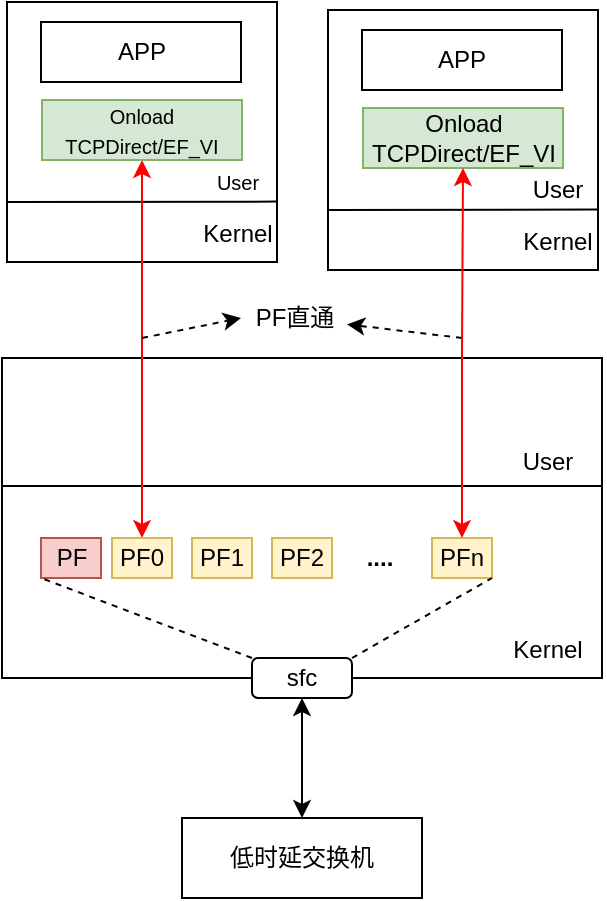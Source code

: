 <mxfile version="14.9.1" type="github"><diagram id="pAxe7fO_zSmbPun_YmI4" name="Page-1"><mxGraphModel dx="976" dy="1594" grid="1" gridSize="10" guides="1" tooltips="1" connect="1" arrows="1" fold="1" page="1" pageScale="1" pageWidth="827" pageHeight="1169" math="0" shadow="0"><root><mxCell id="0"/><mxCell id="1" parent="0"/><mxCell id="0Ws_aGE-aThlT3cQW4Rr-1" value="" style="rounded=0;whiteSpace=wrap;html=1;" parent="1" vertex="1"><mxGeometry x="190" y="90" width="300" height="160" as="geometry"/></mxCell><mxCell id="0Ws_aGE-aThlT3cQW4Rr-24" style="edgeStyle=orthogonalEdgeStyle;rounded=0;orthogonalLoop=1;jettySize=auto;html=1;exitX=0.5;exitY=1;exitDx=0;exitDy=0;entryX=0.5;entryY=0;entryDx=0;entryDy=0;startArrow=classic;startFill=1;" parent="1" source="0Ws_aGE-aThlT3cQW4Rr-2" target="0Ws_aGE-aThlT3cQW4Rr-23" edge="1"><mxGeometry relative="1" as="geometry"/></mxCell><mxCell id="0Ws_aGE-aThlT3cQW4Rr-2" value="sfc" style="rounded=1;whiteSpace=wrap;html=1;" parent="1" vertex="1"><mxGeometry x="315" y="240" width="50" height="20" as="geometry"/></mxCell><mxCell id="0Ws_aGE-aThlT3cQW4Rr-3" value="PF" style="rounded=0;whiteSpace=wrap;html=1;fillColor=#f8cecc;strokeColor=#b85450;" parent="1" vertex="1"><mxGeometry x="209.5" y="180" width="30" height="20" as="geometry"/></mxCell><mxCell id="0Ws_aGE-aThlT3cQW4Rr-4" value="PF1" style="rounded=0;whiteSpace=wrap;html=1;fillColor=#fff2cc;strokeColor=#d6b656;" parent="1" vertex="1"><mxGeometry x="285" y="180" width="30" height="20" as="geometry"/></mxCell><mxCell id="0Ws_aGE-aThlT3cQW4Rr-5" value="PF2" style="rounded=0;whiteSpace=wrap;html=1;fillColor=#fff2cc;strokeColor=#d6b656;" parent="1" vertex="1"><mxGeometry x="325" y="180" width="30" height="20" as="geometry"/></mxCell><mxCell id="0Ws_aGE-aThlT3cQW4Rr-7" value="PFn" style="rounded=0;whiteSpace=wrap;html=1;fillColor=#fff2cc;strokeColor=#d6b656;" parent="1" vertex="1"><mxGeometry x="405" y="180" width="30" height="20" as="geometry"/></mxCell><mxCell id="0Ws_aGE-aThlT3cQW4Rr-8" value="" style="endArrow=none;dashed=1;html=1;entryX=0;entryY=1;entryDx=0;entryDy=0;exitX=0;exitY=0;exitDx=0;exitDy=0;" parent="1" source="0Ws_aGE-aThlT3cQW4Rr-2" target="0Ws_aGE-aThlT3cQW4Rr-3" edge="1"><mxGeometry width="50" height="50" relative="1" as="geometry"><mxPoint x="210" y="270" as="sourcePoint"/><mxPoint x="260" y="220" as="targetPoint"/></mxGeometry></mxCell><mxCell id="0Ws_aGE-aThlT3cQW4Rr-9" value="" style="endArrow=none;dashed=1;html=1;entryX=1;entryY=1;entryDx=0;entryDy=0;exitX=1;exitY=0;exitDx=0;exitDy=0;" parent="1" source="0Ws_aGE-aThlT3cQW4Rr-2" target="0Ws_aGE-aThlT3cQW4Rr-7" edge="1"><mxGeometry width="50" height="50" relative="1" as="geometry"><mxPoint x="370" y="340" as="sourcePoint"/><mxPoint x="420" y="290" as="targetPoint"/></mxGeometry></mxCell><mxCell id="0Ws_aGE-aThlT3cQW4Rr-11" value="" style="endArrow=none;html=1;entryX=1;entryY=0.5;entryDx=0;entryDy=0;" parent="1" edge="1"><mxGeometry width="50" height="50" relative="1" as="geometry"><mxPoint x="190" y="154" as="sourcePoint"/><mxPoint x="490" y="154" as="targetPoint"/></mxGeometry></mxCell><mxCell id="0Ws_aGE-aThlT3cQW4Rr-12" value="Kernel" style="text;html=1;strokeColor=none;fillColor=none;align=center;verticalAlign=middle;whiteSpace=wrap;rounded=0;" parent="1" vertex="1"><mxGeometry x="443" y="226" width="40" height="20" as="geometry"/></mxCell><mxCell id="0Ws_aGE-aThlT3cQW4Rr-13" value="User" style="text;html=1;strokeColor=none;fillColor=none;align=center;verticalAlign=middle;whiteSpace=wrap;rounded=0;" parent="1" vertex="1"><mxGeometry x="443" y="132" width="40" height="20" as="geometry"/></mxCell><mxCell id="0Ws_aGE-aThlT3cQW4Rr-18" value="" style="rounded=0;whiteSpace=wrap;html=1;" parent="1" vertex="1"><mxGeometry x="353" y="-84" width="135" height="130" as="geometry"/></mxCell><mxCell id="0Ws_aGE-aThlT3cQW4Rr-19" value="" style="endArrow=none;html=1;entryX=1;entryY=0.68;entryDx=0;entryDy=0;exitX=0;exitY=0.5;exitDx=0;exitDy=0;entryPerimeter=0;" parent="1" edge="1"><mxGeometry width="50" height="50" relative="1" as="geometry"><mxPoint x="353" y="16" as="sourcePoint"/><mxPoint x="488" y="15.8" as="targetPoint"/></mxGeometry></mxCell><mxCell id="0Ws_aGE-aThlT3cQW4Rr-20" value="Kernel" style="text;html=1;strokeColor=none;fillColor=none;align=center;verticalAlign=middle;whiteSpace=wrap;rounded=0;" parent="1" vertex="1"><mxGeometry x="448" y="22" width="40" height="20" as="geometry"/></mxCell><mxCell id="0Ws_aGE-aThlT3cQW4Rr-21" value="User" style="text;html=1;strokeColor=none;fillColor=none;align=center;verticalAlign=middle;whiteSpace=wrap;rounded=0;" parent="1" vertex="1"><mxGeometry x="448" y="-4" width="40" height="20" as="geometry"/></mxCell><mxCell id="0Ws_aGE-aThlT3cQW4Rr-23" value="低时延交换机" style="rounded=0;whiteSpace=wrap;html=1;" parent="1" vertex="1"><mxGeometry x="280" y="320" width="120" height="40" as="geometry"/></mxCell><mxCell id="0Ws_aGE-aThlT3cQW4Rr-27" value="" style="endArrow=classic;html=1;dashed=1;" parent="1" target="0Ws_aGE-aThlT3cQW4Rr-28" edge="1"><mxGeometry width="50" height="50" relative="1" as="geometry"><mxPoint x="420" y="80" as="sourcePoint"/><mxPoint x="490" y="60" as="targetPoint"/></mxGeometry></mxCell><mxCell id="0Ws_aGE-aThlT3cQW4Rr-28" value="PF直通" style="text;html=1;strokeColor=none;fillColor=none;align=center;verticalAlign=middle;whiteSpace=wrap;rounded=0;" parent="1" vertex="1"><mxGeometry x="309.5" y="60" width="53" height="20" as="geometry"/></mxCell><mxCell id="TSB7angusZEn2UEh8FW--1" value="&lt;b&gt;....&lt;/b&gt;" style="text;html=1;strokeColor=none;fillColor=none;align=center;verticalAlign=middle;whiteSpace=wrap;rounded=0;" vertex="1" parent="1"><mxGeometry x="359" y="180" width="40" height="20" as="geometry"/></mxCell><mxCell id="TSB7angusZEn2UEh8FW--2" value="Onload&lt;br&gt;TCPDirect/EF_VI" style="rounded=0;whiteSpace=wrap;html=1;fillColor=#d5e8d4;strokeColor=#82b366;" vertex="1" parent="1"><mxGeometry x="370.5" y="-35" width="100" height="30" as="geometry"/></mxCell><mxCell id="TSB7angusZEn2UEh8FW--5" value="APP" style="rounded=0;whiteSpace=wrap;html=1;" vertex="1" parent="1"><mxGeometry x="370" y="-74" width="100" height="30" as="geometry"/></mxCell><mxCell id="TSB7angusZEn2UEh8FW--3" style="edgeStyle=orthogonalEdgeStyle;rounded=0;orthogonalLoop=1;jettySize=auto;html=1;exitX=0.5;exitY=0;exitDx=0;exitDy=0;entryX=0.5;entryY=1;entryDx=0;entryDy=0;strokeColor=#FF0000;strokeWidth=1;startArrow=classic;startFill=1;" edge="1" parent="1" source="0Ws_aGE-aThlT3cQW4Rr-7" target="TSB7angusZEn2UEh8FW--2"><mxGeometry relative="1" as="geometry"/></mxCell><mxCell id="TSB7angusZEn2UEh8FW--6" value="" style="rounded=0;whiteSpace=wrap;html=1;" vertex="1" parent="1"><mxGeometry x="192.5" y="-88" width="135" height="130" as="geometry"/></mxCell><mxCell id="TSB7angusZEn2UEh8FW--7" value="" style="endArrow=none;html=1;entryX=1;entryY=0.68;entryDx=0;entryDy=0;exitX=0;exitY=0.5;exitDx=0;exitDy=0;entryPerimeter=0;" edge="1" parent="1"><mxGeometry width="50" height="50" relative="1" as="geometry"><mxPoint x="192.5" y="12" as="sourcePoint"/><mxPoint x="327.5" y="11.8" as="targetPoint"/></mxGeometry></mxCell><mxCell id="TSB7angusZEn2UEh8FW--8" value="Kernel" style="text;html=1;strokeColor=none;fillColor=none;align=center;verticalAlign=middle;whiteSpace=wrap;rounded=0;" vertex="1" parent="1"><mxGeometry x="287.5" y="18" width="40" height="20" as="geometry"/></mxCell><mxCell id="TSB7angusZEn2UEh8FW--9" value="&lt;font style=&quot;font-size: 10px&quot;&gt;User&lt;/font&gt;" style="text;html=1;strokeColor=none;fillColor=none;align=center;verticalAlign=middle;whiteSpace=wrap;rounded=0;" vertex="1" parent="1"><mxGeometry x="287.5" y="-8" width="40" height="20" as="geometry"/></mxCell><mxCell id="TSB7angusZEn2UEh8FW--13" style="edgeStyle=orthogonalEdgeStyle;rounded=0;orthogonalLoop=1;jettySize=auto;html=1;exitX=0.5;exitY=1;exitDx=0;exitDy=0;entryX=0.5;entryY=0;entryDx=0;entryDy=0;startArrow=classic;startFill=1;strokeColor=#FF0000;strokeWidth=1;" edge="1" parent="1" source="TSB7angusZEn2UEh8FW--10" target="TSB7angusZEn2UEh8FW--12"><mxGeometry relative="1" as="geometry"/></mxCell><mxCell id="TSB7angusZEn2UEh8FW--10" value="&lt;font style=&quot;font-size: 10px&quot;&gt;Onload&lt;br&gt;TCPDirect/EF_VI&lt;/font&gt;" style="rounded=0;whiteSpace=wrap;html=1;fillColor=#d5e8d4;strokeColor=#82b366;" vertex="1" parent="1"><mxGeometry x="210" y="-39" width="100" height="30" as="geometry"/></mxCell><mxCell id="TSB7angusZEn2UEh8FW--11" value="APP" style="rounded=0;whiteSpace=wrap;html=1;" vertex="1" parent="1"><mxGeometry x="209.5" y="-78" width="100" height="30" as="geometry"/></mxCell><mxCell id="TSB7angusZEn2UEh8FW--12" value="PF0" style="rounded=0;whiteSpace=wrap;html=1;fillColor=#fff2cc;strokeColor=#d6b656;" vertex="1" parent="1"><mxGeometry x="245" y="180" width="30" height="20" as="geometry"/></mxCell><mxCell id="TSB7angusZEn2UEh8FW--14" value="" style="endArrow=classic;html=1;dashed=1;entryX=0;entryY=0.5;entryDx=0;entryDy=0;" edge="1" parent="1" target="0Ws_aGE-aThlT3cQW4Rr-28"><mxGeometry width="50" height="50" relative="1" as="geometry"><mxPoint x="260" y="80" as="sourcePoint"/><mxPoint x="470" y="60" as="targetPoint"/></mxGeometry></mxCell></root></mxGraphModel></diagram></mxfile>